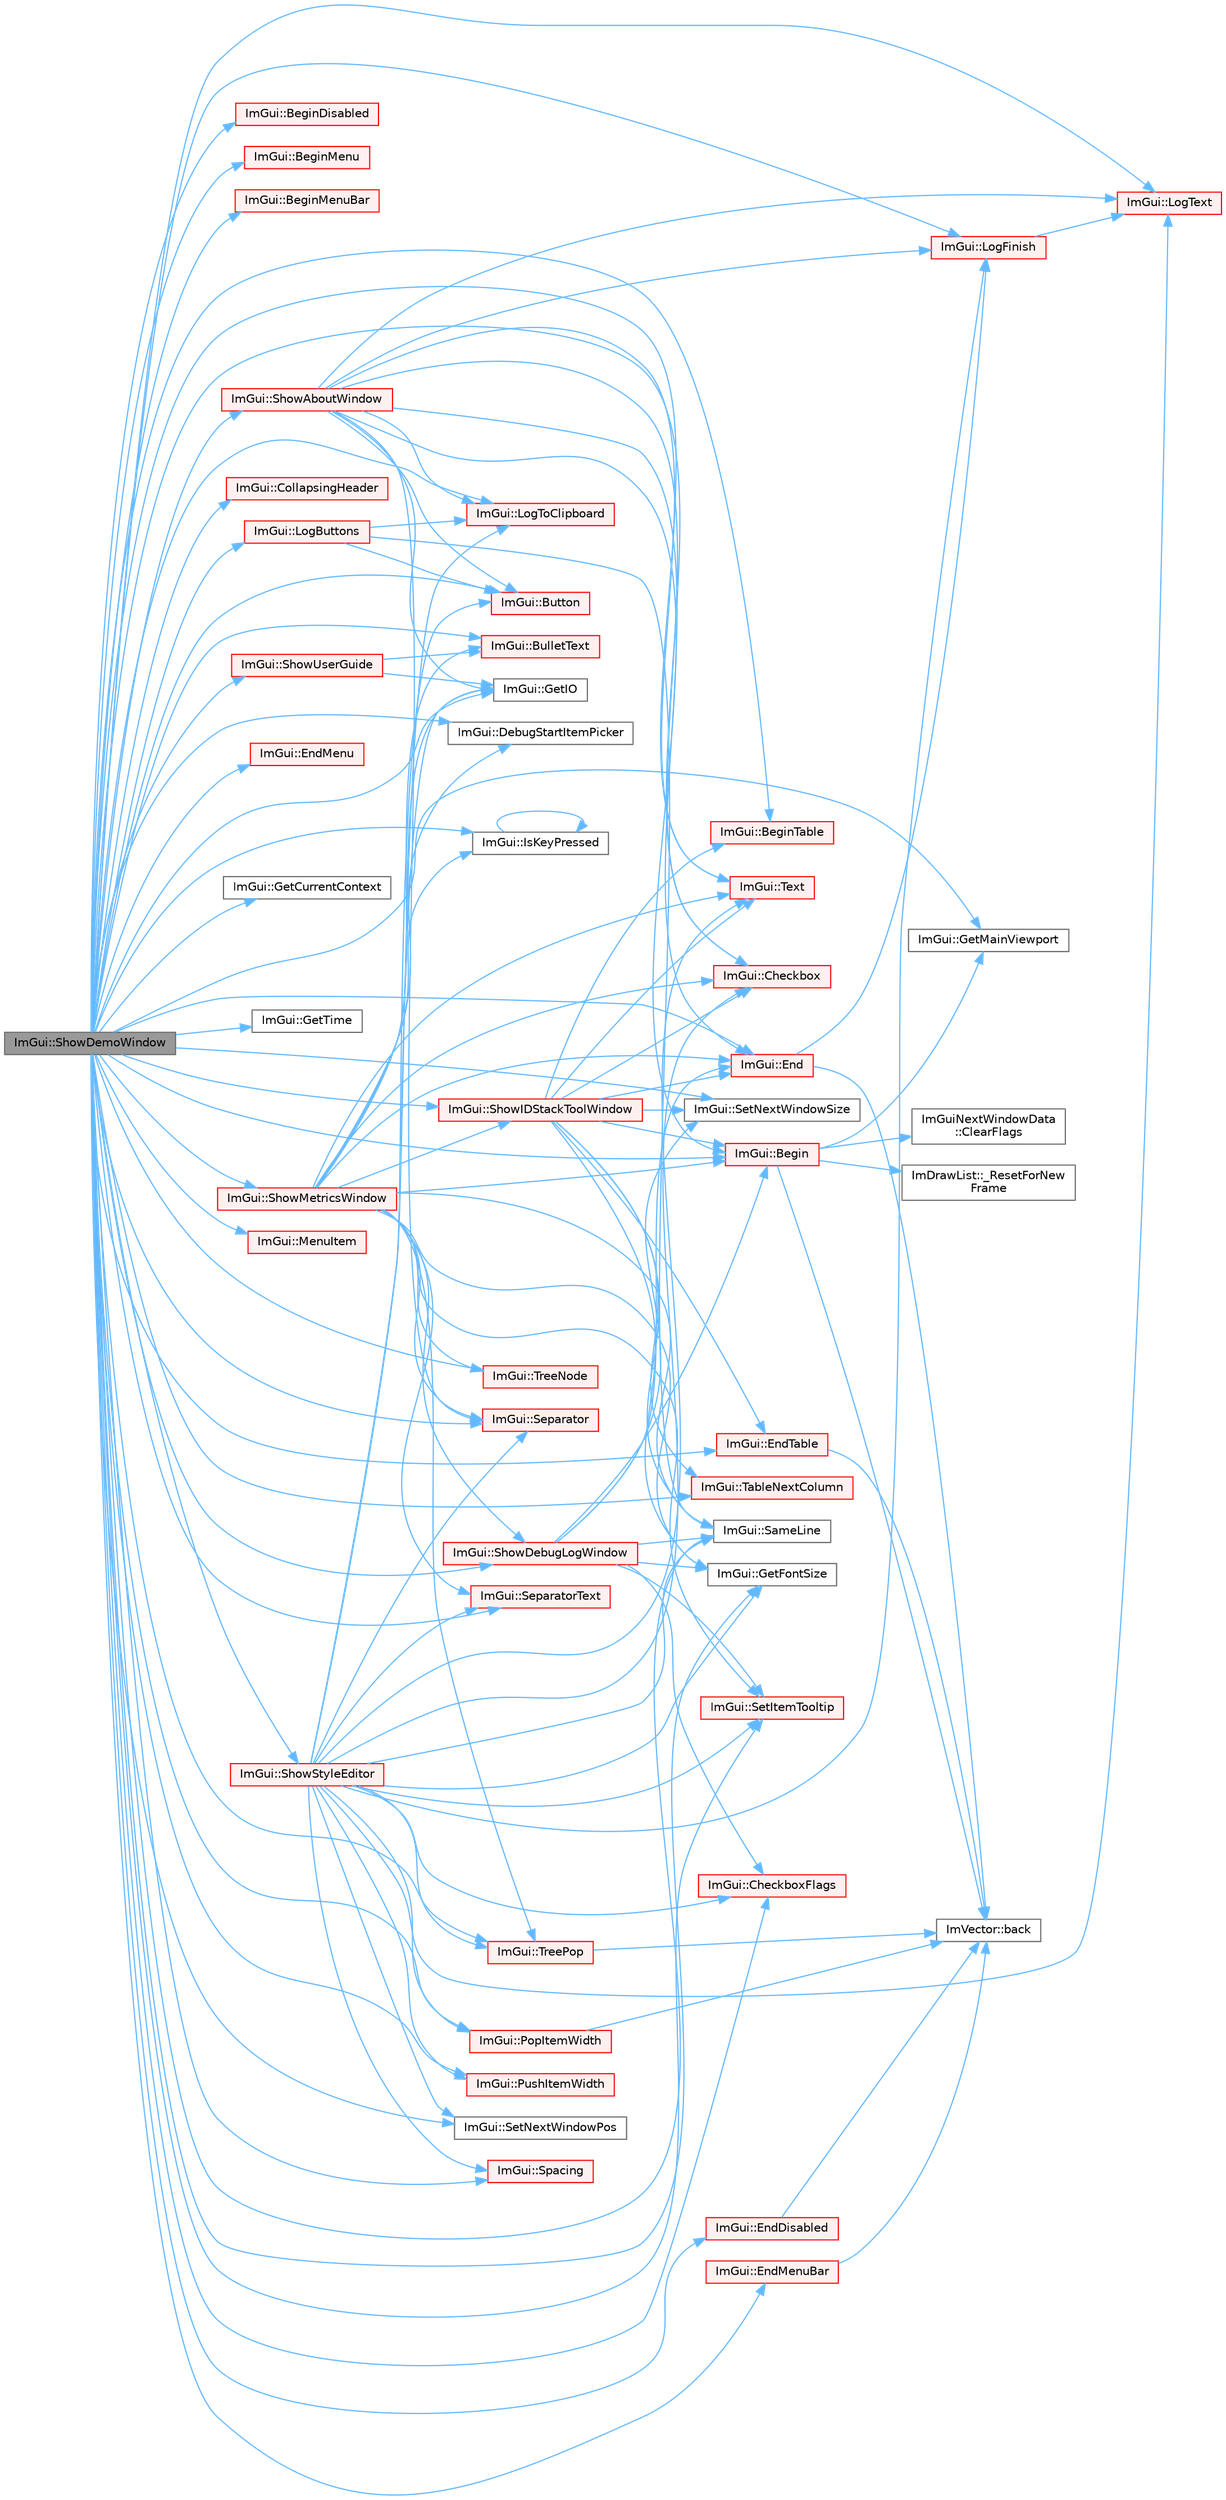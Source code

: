 digraph "ImGui::ShowDemoWindow"
{
 // LATEX_PDF_SIZE
  bgcolor="transparent";
  edge [fontname=Helvetica,fontsize=10,labelfontname=Helvetica,labelfontsize=10];
  node [fontname=Helvetica,fontsize=10,shape=box,height=0.2,width=0.4];
  rankdir="LR";
  Node1 [id="Node000001",label="ImGui::ShowDemoWindow",height=0.2,width=0.4,color="gray40", fillcolor="grey60", style="filled", fontcolor="black",tooltip=" "];
  Node1 -> Node2 [id="edge1_Node000001_Node000002",color="steelblue1",style="solid",tooltip=" "];
  Node2 [id="Node000002",label="ImGui::Begin",height=0.2,width=0.4,color="red", fillcolor="#FFF0F0", style="filled",URL="$namespace_im_gui.html#a581e58db0bc930bafa4a5d23093a2b99",tooltip=" "];
  Node2 -> Node3 [id="edge2_Node000002_Node000003",color="steelblue1",style="solid",tooltip=" "];
  Node3 [id="Node000003",label="ImDrawList::_ResetForNew\lFrame",height=0.2,width=0.4,color="grey40", fillcolor="white", style="filled",URL="$struct_im_draw_list.html#a5f78fe195b2507e5926560f591141ff3",tooltip=" "];
  Node2 -> Node4 [id="edge3_Node000002_Node000004",color="steelblue1",style="solid",tooltip=" "];
  Node4 [id="Node000004",label="ImVector::back",height=0.2,width=0.4,color="grey40", fillcolor="white", style="filled",URL="$struct_im_vector.html#a2d80e87e81b1b01143c8d8be93e6fde1",tooltip=" "];
  Node2 -> Node5 [id="edge4_Node000002_Node000005",color="steelblue1",style="solid",tooltip=" "];
  Node5 [id="Node000005",label="ImGuiNextWindowData\l::ClearFlags",height=0.2,width=0.4,color="grey40", fillcolor="white", style="filled",URL="$struct_im_gui_next_window_data.html#a9543431fafe3d0627fdecc5fa839487c",tooltip=" "];
  Node2 -> Node31 [id="edge5_Node000002_Node000031",color="steelblue1",style="solid",tooltip=" "];
  Node31 [id="Node000031",label="ImGui::GetMainViewport",height=0.2,width=0.4,color="grey40", fillcolor="white", style="filled",URL="$namespace_im_gui.html#a7bf620af1d66ee7d7b06701894d23e60",tooltip=" "];
  Node1 -> Node93 [id="edge6_Node000001_Node000093",color="steelblue1",style="solid",tooltip=" "];
  Node93 [id="Node000093",label="ImGui::BeginDisabled",height=0.2,width=0.4,color="red", fillcolor="#FFF0F0", style="filled",URL="$namespace_im_gui.html#ae90e9a26f01d0d45f6bf7ca720d170d1",tooltip=" "];
  Node1 -> Node94 [id="edge7_Node000001_Node000094",color="steelblue1",style="solid",tooltip=" "];
  Node94 [id="Node000094",label="ImGui::BeginMenu",height=0.2,width=0.4,color="red", fillcolor="#FFF0F0", style="filled",URL="$namespace_im_gui.html#a1e55711a21f97d5dff919d697d3a7201",tooltip=" "];
  Node1 -> Node194 [id="edge8_Node000001_Node000194",color="steelblue1",style="solid",tooltip=" "];
  Node194 [id="Node000194",label="ImGui::BeginMenuBar",height=0.2,width=0.4,color="red", fillcolor="#FFF0F0", style="filled",URL="$namespace_im_gui.html#a4852dff802922163fc747e2e0df5b88f",tooltip=" "];
  Node1 -> Node198 [id="edge9_Node000001_Node000198",color="steelblue1",style="solid",tooltip=" "];
  Node198 [id="Node000198",label="ImGui::BeginTable",height=0.2,width=0.4,color="red", fillcolor="#FFF0F0", style="filled",URL="$namespace_im_gui.html#a04ee4f6866b8e10b98008e7f19d35796",tooltip=" "];
  Node1 -> Node246 [id="edge10_Node000001_Node000246",color="steelblue1",style="solid",tooltip=" "];
  Node246 [id="Node000246",label="ImGui::BulletText",height=0.2,width=0.4,color="red", fillcolor="#FFF0F0", style="filled",URL="$namespace_im_gui.html#af8d34d563b17c683943a0fa7bf5807bc",tooltip=" "];
  Node1 -> Node252 [id="edge11_Node000001_Node000252",color="steelblue1",style="solid",tooltip=" "];
  Node252 [id="Node000252",label="ImGui::Button",height=0.2,width=0.4,color="red", fillcolor="#FFF0F0", style="filled",URL="$namespace_im_gui.html#a38094c568ce398db5a3abb9d3ac92030",tooltip=" "];
  Node1 -> Node254 [id="edge12_Node000001_Node000254",color="steelblue1",style="solid",tooltip=" "];
  Node254 [id="Node000254",label="ImGui::Checkbox",height=0.2,width=0.4,color="red", fillcolor="#FFF0F0", style="filled",URL="$namespace_im_gui.html#a57d73c1d0ef807fef734d91024092027",tooltip=" "];
  Node1 -> Node257 [id="edge13_Node000001_Node000257",color="steelblue1",style="solid",tooltip=" "];
  Node257 [id="Node000257",label="ImGui::CheckboxFlags",height=0.2,width=0.4,color="red", fillcolor="#FFF0F0", style="filled",URL="$namespace_im_gui.html#ab40105d09d9fa234721901da6e196a65",tooltip=" "];
  Node1 -> Node259 [id="edge14_Node000001_Node000259",color="steelblue1",style="solid",tooltip=" "];
  Node259 [id="Node000259",label="ImGui::CollapsingHeader",height=0.2,width=0.4,color="red", fillcolor="#FFF0F0", style="filled",URL="$namespace_im_gui.html#ab52f9e08698c9d64abb05b98f5355146",tooltip=" "];
  Node1 -> Node269 [id="edge15_Node000001_Node000269",color="steelblue1",style="solid",tooltip=" "];
  Node269 [id="Node000269",label="ImGui::DebugStartItemPicker",height=0.2,width=0.4,color="grey40", fillcolor="white", style="filled",URL="$namespace_im_gui.html#abb29f1f359c62a224ad5320734035e05",tooltip=" "];
  Node1 -> Node98 [id="edge16_Node000001_Node000098",color="steelblue1",style="solid",tooltip=" "];
  Node98 [id="Node000098",label="ImGui::End",height=0.2,width=0.4,color="red", fillcolor="#FFF0F0", style="filled",URL="$namespace_im_gui.html#a5479d93794a004c67ceb6d13f37c8254",tooltip=" "];
  Node98 -> Node4 [id="edge17_Node000098_Node000004",color="steelblue1",style="solid",tooltip=" "];
  Node98 -> Node130 [id="edge18_Node000098_Node000130",color="steelblue1",style="solid",tooltip=" "];
  Node130 [id="Node000130",label="ImGui::LogFinish",height=0.2,width=0.4,color="red", fillcolor="#FFF0F0", style="filled",URL="$namespace_im_gui.html#a2ebcd048d1ca025fb972e1c2e920e3f3",tooltip=" "];
  Node130 -> Node135 [id="edge19_Node000130_Node000135",color="steelblue1",style="solid",tooltip=" "];
  Node135 [id="Node000135",label="ImGui::LogText",height=0.2,width=0.4,color="red", fillcolor="#FFF0F0", style="filled",URL="$namespace_im_gui.html#aa548475d8f771ab6524d73d900a41198",tooltip=" "];
  Node1 -> Node148 [id="edge20_Node000001_Node000148",color="steelblue1",style="solid",tooltip=" "];
  Node148 [id="Node000148",label="ImGui::EndDisabled",height=0.2,width=0.4,color="red", fillcolor="#FFF0F0", style="filled",URL="$namespace_im_gui.html#a9e6088c6c690ddff1302b6e42b380733",tooltip=" "];
  Node148 -> Node4 [id="edge21_Node000148_Node000004",color="steelblue1",style="solid",tooltip=" "];
  Node1 -> Node270 [id="edge22_Node000001_Node000270",color="steelblue1",style="solid",tooltip=" "];
  Node270 [id="Node000270",label="ImGui::EndMenu",height=0.2,width=0.4,color="red", fillcolor="#FFF0F0", style="filled",URL="$namespace_im_gui.html#a1448a5a4e8c431c15f991e9255c0df95",tooltip=" "];
  Node1 -> Node271 [id="edge23_Node000001_Node000271",color="steelblue1",style="solid",tooltip=" "];
  Node271 [id="Node000271",label="ImGui::EndMenuBar",height=0.2,width=0.4,color="red", fillcolor="#FFF0F0", style="filled",URL="$namespace_im_gui.html#aa226265c140eb6ee375c5b9abc69c4fc",tooltip=" "];
  Node271 -> Node4 [id="edge24_Node000271_Node000004",color="steelblue1",style="solid",tooltip=" "];
  Node1 -> Node274 [id="edge25_Node000001_Node000274",color="steelblue1",style="solid",tooltip=" "];
  Node274 [id="Node000274",label="ImGui::EndTable",height=0.2,width=0.4,color="red", fillcolor="#FFF0F0", style="filled",URL="$namespace_im_gui.html#a9c70aaa6464c2e51e6f3342da133ada1",tooltip=" "];
  Node274 -> Node4 [id="edge26_Node000274_Node000004",color="steelblue1",style="solid",tooltip=" "];
  Node1 -> Node324 [id="edge27_Node000001_Node000324",color="steelblue1",style="solid",tooltip=" "];
  Node324 [id="Node000324",label="ImGui::GetCurrentContext",height=0.2,width=0.4,color="grey40", fillcolor="white", style="filled",URL="$namespace_im_gui.html#af557a6de5538099a0f6047eb994bbf42",tooltip=" "];
  Node1 -> Node325 [id="edge28_Node000001_Node000325",color="steelblue1",style="solid",tooltip=" "];
  Node325 [id="Node000325",label="ImGui::GetFontSize",height=0.2,width=0.4,color="grey40", fillcolor="white", style="filled",URL="$namespace_im_gui.html#ac592ae8e0aa4a1a06502ec7872bc8da8",tooltip=" "];
  Node1 -> Node326 [id="edge29_Node000001_Node000326",color="steelblue1",style="solid",tooltip=" "];
  Node326 [id="Node000326",label="ImGui::GetIO",height=0.2,width=0.4,color="grey40", fillcolor="white", style="filled",URL="$namespace_im_gui.html#a3179e560812f878f3961ce803a5d9302",tooltip=" "];
  Node1 -> Node31 [id="edge30_Node000001_Node000031",color="steelblue1",style="solid",tooltip=" "];
  Node1 -> Node327 [id="edge31_Node000001_Node000327",color="steelblue1",style="solid",tooltip=" "];
  Node327 [id="Node000327",label="ImGui::GetTime",height=0.2,width=0.4,color="grey40", fillcolor="white", style="filled",URL="$namespace_im_gui.html#a3f983cf463367c8fd3a3d5793639dc59",tooltip=" "];
  Node1 -> Node328 [id="edge32_Node000001_Node000328",color="steelblue1",style="solid",tooltip=" "];
  Node328 [id="Node000328",label="ImGui::IsKeyPressed",height=0.2,width=0.4,color="grey40", fillcolor="white", style="filled",URL="$namespace_im_gui.html#a477c2ef31c9641b158d78879780bd108",tooltip=" "];
  Node328 -> Node328 [id="edge33_Node000328_Node000328",color="steelblue1",style="solid",tooltip=" "];
  Node1 -> Node329 [id="edge34_Node000001_Node000329",color="steelblue1",style="solid",tooltip=" "];
  Node329 [id="Node000329",label="ImGui::LogButtons",height=0.2,width=0.4,color="red", fillcolor="#FFF0F0", style="filled",URL="$namespace_im_gui.html#a7bd295da4be19bab98262c76fcaeb4fb",tooltip=" "];
  Node329 -> Node252 [id="edge35_Node000329_Node000252",color="steelblue1",style="solid",tooltip=" "];
  Node329 -> Node330 [id="edge36_Node000329_Node000330",color="steelblue1",style="solid",tooltip=" "];
  Node330 [id="Node000330",label="ImGui::LogToClipboard",height=0.2,width=0.4,color="red", fillcolor="#FFF0F0", style="filled",URL="$namespace_im_gui.html#a70e12f01ecb65747c9a70b73555b6ec1",tooltip=" "];
  Node329 -> Node178 [id="edge37_Node000329_Node000178",color="steelblue1",style="solid",tooltip=" "];
  Node178 [id="Node000178",label="ImGui::SameLine",height=0.2,width=0.4,color="grey40", fillcolor="white", style="filled",URL="$namespace_im_gui.html#a2991c91e94f3b77a0c3411f4f3aa348e",tooltip=" "];
  Node1 -> Node130 [id="edge38_Node000001_Node000130",color="steelblue1",style="solid",tooltip=" "];
  Node1 -> Node135 [id="edge39_Node000001_Node000135",color="steelblue1",style="solid",tooltip=" "];
  Node1 -> Node330 [id="edge40_Node000001_Node000330",color="steelblue1",style="solid",tooltip=" "];
  Node1 -> Node307 [id="edge41_Node000001_Node000307",color="steelblue1",style="solid",tooltip=" "];
  Node307 [id="Node000307",label="ImGui::MenuItem",height=0.2,width=0.4,color="red", fillcolor="#FFF0F0", style="filled",URL="$namespace_im_gui.html#aa1bae511ca47478998693a9d8c84f2e6",tooltip=" "];
  Node1 -> Node126 [id="edge42_Node000001_Node000126",color="steelblue1",style="solid",tooltip=" "];
  Node126 [id="Node000126",label="ImGui::PopItemWidth",height=0.2,width=0.4,color="red", fillcolor="#FFF0F0", style="filled",URL="$namespace_im_gui.html#ad29a3fc0cb5dfc7f9fc7224512ce90bf",tooltip=" "];
  Node126 -> Node4 [id="edge43_Node000126_Node000004",color="steelblue1",style="solid",tooltip=" "];
  Node1 -> Node115 [id="edge44_Node000001_Node000115",color="steelblue1",style="solid",tooltip=" "];
  Node115 [id="Node000115",label="ImGui::PushItemWidth",height=0.2,width=0.4,color="red", fillcolor="#FFF0F0", style="filled",URL="$namespace_im_gui.html#a4ad13bf38f0521a339133248ef3e3036",tooltip=" "];
  Node1 -> Node178 [id="edge45_Node000001_Node000178",color="steelblue1",style="solid",tooltip=" "];
  Node1 -> Node309 [id="edge46_Node000001_Node000309",color="steelblue1",style="solid",tooltip=" "];
  Node309 [id="Node000309",label="ImGui::Separator",height=0.2,width=0.4,color="red", fillcolor="#FFF0F0", style="filled",URL="$namespace_im_gui.html#a191123597a5084d003c8beac7eeb029e",tooltip=" "];
  Node1 -> Node400 [id="edge47_Node000001_Node000400",color="steelblue1",style="solid",tooltip=" "];
  Node400 [id="Node000400",label="ImGui::SeparatorText",height=0.2,width=0.4,color="red", fillcolor="#FFF0F0", style="filled",URL="$namespace_im_gui.html#a35e04f2c996f8634bfda0fa1c07572d9",tooltip=" "];
  Node1 -> Node405 [id="edge48_Node000001_Node000405",color="steelblue1",style="solid",tooltip=" "];
  Node405 [id="Node000405",label="ImGui::SetItemTooltip",height=0.2,width=0.4,color="red", fillcolor="#FFF0F0", style="filled",URL="$namespace_im_gui.html#a3685a04624f724222fa78824de3a1c63",tooltip=" "];
  Node1 -> Node193 [id="edge49_Node000001_Node000193",color="steelblue1",style="solid",tooltip=" "];
  Node193 [id="Node000193",label="ImGui::SetNextWindowPos",height=0.2,width=0.4,color="grey40", fillcolor="white", style="filled",URL="$namespace_im_gui.html#afbccd31113430670b5ab2bf0d6f509bf",tooltip=" "];
  Node1 -> Node208 [id="edge50_Node000001_Node000208",color="steelblue1",style="solid",tooltip=" "];
  Node208 [id="Node000208",label="ImGui::SetNextWindowSize",height=0.2,width=0.4,color="grey40", fillcolor="white", style="filled",URL="$namespace_im_gui.html#ab33717bb71ef5e393ae18656fc6b229d",tooltip=" "];
  Node1 -> Node420 [id="edge51_Node000001_Node000420",color="steelblue1",style="solid",tooltip=" "];
  Node420 [id="Node000420",label="ImGui::ShowAboutWindow",height=0.2,width=0.4,color="red", fillcolor="#FFF0F0", style="filled",URL="$namespace_im_gui.html#ac297462e33309d0540fa459bccdc9304",tooltip=" "];
  Node420 -> Node2 [id="edge52_Node000420_Node000002",color="steelblue1",style="solid",tooltip=" "];
  Node420 -> Node252 [id="edge53_Node000420_Node000252",color="steelblue1",style="solid",tooltip=" "];
  Node420 -> Node254 [id="edge54_Node000420_Node000254",color="steelblue1",style="solid",tooltip=" "];
  Node420 -> Node98 [id="edge55_Node000420_Node000098",color="steelblue1",style="solid",tooltip=" "];
  Node420 -> Node326 [id="edge56_Node000420_Node000326",color="steelblue1",style="solid",tooltip=" "];
  Node420 -> Node130 [id="edge57_Node000420_Node000130",color="steelblue1",style="solid",tooltip=" "];
  Node420 -> Node135 [id="edge58_Node000420_Node000135",color="steelblue1",style="solid",tooltip=" "];
  Node420 -> Node330 [id="edge59_Node000420_Node000330",color="steelblue1",style="solid",tooltip=" "];
  Node420 -> Node309 [id="edge60_Node000420_Node000309",color="steelblue1",style="solid",tooltip=" "];
  Node420 -> Node424 [id="edge61_Node000420_Node000424",color="steelblue1",style="solid",tooltip=" "];
  Node424 [id="Node000424",label="ImGui::Text",height=0.2,width=0.4,color="red", fillcolor="#FFF0F0", style="filled",URL="$namespace_im_gui.html#a9e7b83611fe441d54fad2effb4bf4965",tooltip=" "];
  Node1 -> Node425 [id="edge62_Node000001_Node000425",color="steelblue1",style="solid",tooltip=" "];
  Node425 [id="Node000425",label="ImGui::ShowDebugLogWindow",height=0.2,width=0.4,color="red", fillcolor="#FFF0F0", style="filled",URL="$namespace_im_gui.html#af1b39e70cac2e1b9e62dd3c9d154cbd6",tooltip=" "];
  Node425 -> Node2 [id="edge63_Node000425_Node000002",color="steelblue1",style="solid",tooltip=" "];
  Node425 -> Node257 [id="edge64_Node000425_Node000257",color="steelblue1",style="solid",tooltip=" "];
  Node425 -> Node98 [id="edge65_Node000425_Node000098",color="steelblue1",style="solid",tooltip=" "];
  Node425 -> Node325 [id="edge66_Node000425_Node000325",color="steelblue1",style="solid",tooltip=" "];
  Node425 -> Node178 [id="edge67_Node000425_Node000178",color="steelblue1",style="solid",tooltip=" "];
  Node425 -> Node405 [id="edge68_Node000425_Node000405",color="steelblue1",style="solid",tooltip=" "];
  Node425 -> Node208 [id="edge69_Node000425_Node000208",color="steelblue1",style="solid",tooltip=" "];
  Node1 -> Node444 [id="edge70_Node000001_Node000444",color="steelblue1",style="solid",tooltip=" "];
  Node444 [id="Node000444",label="ImGui::ShowIDStackToolWindow",height=0.2,width=0.4,color="red", fillcolor="#FFF0F0", style="filled",URL="$namespace_im_gui.html#ab4a87bf4a874a8e5872b60b4a9b1d99e",tooltip=" "];
  Node444 -> Node2 [id="edge71_Node000444_Node000002",color="steelblue1",style="solid",tooltip=" "];
  Node444 -> Node198 [id="edge72_Node000444_Node000198",color="steelblue1",style="solid",tooltip=" "];
  Node444 -> Node254 [id="edge73_Node000444_Node000254",color="steelblue1",style="solid",tooltip=" "];
  Node444 -> Node98 [id="edge74_Node000444_Node000098",color="steelblue1",style="solid",tooltip=" "];
  Node444 -> Node274 [id="edge75_Node000444_Node000274",color="steelblue1",style="solid",tooltip=" "];
  Node444 -> Node325 [id="edge76_Node000444_Node000325",color="steelblue1",style="solid",tooltip=" "];
  Node444 -> Node178 [id="edge77_Node000444_Node000178",color="steelblue1",style="solid",tooltip=" "];
  Node444 -> Node208 [id="edge78_Node000444_Node000208",color="steelblue1",style="solid",tooltip=" "];
  Node444 -> Node461 [id="edge79_Node000444_Node000461",color="steelblue1",style="solid",tooltip=" "];
  Node461 [id="Node000461",label="ImGui::TableNextColumn",height=0.2,width=0.4,color="red", fillcolor="#FFF0F0", style="filled",URL="$namespace_im_gui.html#ac9925e8335f55449b1be988829e37ba5",tooltip=" "];
  Node444 -> Node424 [id="edge80_Node000444_Node000424",color="steelblue1",style="solid",tooltip=" "];
  Node1 -> Node467 [id="edge81_Node000001_Node000467",color="steelblue1",style="solid",tooltip=" "];
  Node467 [id="Node000467",label="ImGui::ShowMetricsWindow",height=0.2,width=0.4,color="red", fillcolor="#FFF0F0", style="filled",URL="$namespace_im_gui.html#afe7a28c6eb52fff3cc27d5a698fea4ff",tooltip=" "];
  Node467 -> Node2 [id="edge82_Node000467_Node000002",color="steelblue1",style="solid",tooltip=" "];
  Node467 -> Node246 [id="edge83_Node000467_Node000246",color="steelblue1",style="solid",tooltip=" "];
  Node467 -> Node254 [id="edge84_Node000467_Node000254",color="steelblue1",style="solid",tooltip=" "];
  Node467 -> Node269 [id="edge85_Node000467_Node000269",color="steelblue1",style="solid",tooltip=" "];
  Node467 -> Node98 [id="edge86_Node000467_Node000098",color="steelblue1",style="solid",tooltip=" "];
  Node467 -> Node325 [id="edge87_Node000467_Node000325",color="steelblue1",style="solid",tooltip=" "];
  Node467 -> Node326 [id="edge88_Node000467_Node000326",color="steelblue1",style="solid",tooltip=" "];
  Node467 -> Node328 [id="edge89_Node000467_Node000328",color="steelblue1",style="solid",tooltip=" "];
  Node467 -> Node178 [id="edge90_Node000467_Node000178",color="steelblue1",style="solid",tooltip=" "];
  Node467 -> Node309 [id="edge91_Node000467_Node000309",color="steelblue1",style="solid",tooltip=" "];
  Node467 -> Node400 [id="edge92_Node000467_Node000400",color="steelblue1",style="solid",tooltip=" "];
  Node467 -> Node405 [id="edge93_Node000467_Node000405",color="steelblue1",style="solid",tooltip=" "];
  Node467 -> Node425 [id="edge94_Node000467_Node000425",color="steelblue1",style="solid",tooltip=" "];
  Node467 -> Node444 [id="edge95_Node000467_Node000444",color="steelblue1",style="solid",tooltip=" "];
  Node467 -> Node424 [id="edge96_Node000467_Node000424",color="steelblue1",style="solid",tooltip=" "];
  Node467 -> Node482 [id="edge97_Node000467_Node000482",color="steelblue1",style="solid",tooltip=" "];
  Node482 [id="Node000482",label="ImGui::TreeNode",height=0.2,width=0.4,color="red", fillcolor="#FFF0F0", style="filled",URL="$namespace_im_gui.html#a4dff507ce8bbe0da9556bb50b1e60d7f",tooltip=" "];
  Node467 -> Node483 [id="edge98_Node000467_Node000483",color="steelblue1",style="solid",tooltip=" "];
  Node483 [id="Node000483",label="ImGui::TreePop",height=0.2,width=0.4,color="red", fillcolor="#FFF0F0", style="filled",URL="$namespace_im_gui.html#a41ecf265e5f678c78fc9c30b3cf2077f",tooltip=" "];
  Node483 -> Node4 [id="edge99_Node000483_Node000004",color="steelblue1",style="solid",tooltip=" "];
  Node1 -> Node539 [id="edge100_Node000001_Node000539",color="steelblue1",style="solid",tooltip=" "];
  Node539 [id="Node000539",label="ImGui::ShowStyleEditor",height=0.2,width=0.4,color="red", fillcolor="#FFF0F0", style="filled",URL="$namespace_im_gui.html#ab2eb3dec78d054fe3feab1c091ec5de5",tooltip=" "];
  Node539 -> Node252 [id="edge101_Node000539_Node000252",color="steelblue1",style="solid",tooltip=" "];
  Node539 -> Node254 [id="edge102_Node000539_Node000254",color="steelblue1",style="solid",tooltip=" "];
  Node539 -> Node257 [id="edge103_Node000539_Node000257",color="steelblue1",style="solid",tooltip=" "];
  Node539 -> Node325 [id="edge104_Node000539_Node000325",color="steelblue1",style="solid",tooltip=" "];
  Node539 -> Node326 [id="edge105_Node000539_Node000326",color="steelblue1",style="solid",tooltip=" "];
  Node539 -> Node130 [id="edge106_Node000539_Node000130",color="steelblue1",style="solid",tooltip=" "];
  Node539 -> Node135 [id="edge107_Node000539_Node000135",color="steelblue1",style="solid",tooltip=" "];
  Node539 -> Node330 [id="edge108_Node000539_Node000330",color="steelblue1",style="solid",tooltip=" "];
  Node539 -> Node126 [id="edge109_Node000539_Node000126",color="steelblue1",style="solid",tooltip=" "];
  Node539 -> Node115 [id="edge110_Node000539_Node000115",color="steelblue1",style="solid",tooltip=" "];
  Node539 -> Node178 [id="edge111_Node000539_Node000178",color="steelblue1",style="solid",tooltip=" "];
  Node539 -> Node309 [id="edge112_Node000539_Node000309",color="steelblue1",style="solid",tooltip=" "];
  Node539 -> Node400 [id="edge113_Node000539_Node000400",color="steelblue1",style="solid",tooltip=" "];
  Node539 -> Node405 [id="edge114_Node000539_Node000405",color="steelblue1",style="solid",tooltip=" "];
  Node539 -> Node193 [id="edge115_Node000539_Node000193",color="steelblue1",style="solid",tooltip=" "];
  Node539 -> Node596 [id="edge116_Node000539_Node000596",color="steelblue1",style="solid",tooltip=" "];
  Node596 [id="Node000596",label="ImGui::Spacing",height=0.2,width=0.4,color="red", fillcolor="#FFF0F0", style="filled",URL="$namespace_im_gui.html#a2659e2bfe84b4cad0facd65d5c1ac90d",tooltip=" "];
  Node539 -> Node424 [id="edge117_Node000539_Node000424",color="steelblue1",style="solid",tooltip=" "];
  Node539 -> Node483 [id="edge118_Node000539_Node000483",color="steelblue1",style="solid",tooltip=" "];
  Node1 -> Node625 [id="edge119_Node000001_Node000625",color="steelblue1",style="solid",tooltip=" "];
  Node625 [id="Node000625",label="ImGui::ShowUserGuide",height=0.2,width=0.4,color="red", fillcolor="#FFF0F0", style="filled",URL="$namespace_im_gui.html#ad6f4919bc9aa806ca8d2c1d6e2bfb051",tooltip=" "];
  Node625 -> Node246 [id="edge120_Node000625_Node000246",color="steelblue1",style="solid",tooltip=" "];
  Node625 -> Node326 [id="edge121_Node000625_Node000326",color="steelblue1",style="solid",tooltip=" "];
  Node1 -> Node596 [id="edge122_Node000001_Node000596",color="steelblue1",style="solid",tooltip=" "];
  Node1 -> Node461 [id="edge123_Node000001_Node000461",color="steelblue1",style="solid",tooltip=" "];
  Node1 -> Node424 [id="edge124_Node000001_Node000424",color="steelblue1",style="solid",tooltip=" "];
  Node1 -> Node482 [id="edge125_Node000001_Node000482",color="steelblue1",style="solid",tooltip=" "];
  Node1 -> Node483 [id="edge126_Node000001_Node000483",color="steelblue1",style="solid",tooltip=" "];
}

